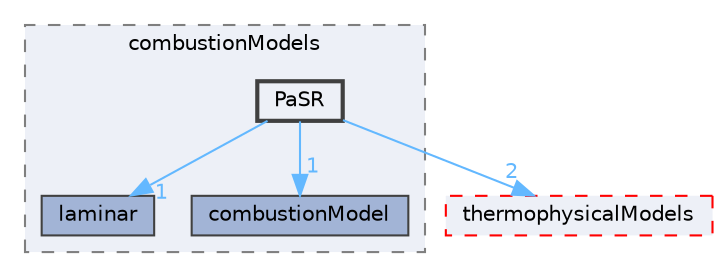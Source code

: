 digraph "src/combustionModels/PaSR"
{
 // LATEX_PDF_SIZE
  bgcolor="transparent";
  edge [fontname=Helvetica,fontsize=10,labelfontname=Helvetica,labelfontsize=10];
  node [fontname=Helvetica,fontsize=10,shape=box,height=0.2,width=0.4];
  compound=true
  subgraph clusterdir_a28bb8a003fe9b05e061f79ecbbcb476 {
    graph [ bgcolor="#edf0f7", pencolor="grey50", label="combustionModels", fontname=Helvetica,fontsize=10 style="filled,dashed", URL="dir_a28bb8a003fe9b05e061f79ecbbcb476.html",tooltip=""]
  dir_2dfe41d728f7a75a713ec0aee78ac9bb [label="laminar", fillcolor="#a2b4d6", color="grey25", style="filled", URL="dir_2dfe41d728f7a75a713ec0aee78ac9bb.html",tooltip=""];
  dir_cf7b61e9dee2eed7a2c89936088862b3 [label="combustionModel", fillcolor="#a2b4d6", color="grey25", style="filled", URL="dir_cf7b61e9dee2eed7a2c89936088862b3.html",tooltip=""];
  dir_8b369a4856991f089c7a60769278e7f4 [label="PaSR", fillcolor="#edf0f7", color="grey25", style="filled,bold", URL="dir_8b369a4856991f089c7a60769278e7f4.html",tooltip=""];
  }
  dir_2778d089ec5c4f66810b11f753867003 [label="thermophysicalModels", fillcolor="#edf0f7", color="red", style="filled,dashed", URL="dir_2778d089ec5c4f66810b11f753867003.html",tooltip=""];
  dir_8b369a4856991f089c7a60769278e7f4->dir_2778d089ec5c4f66810b11f753867003 [headlabel="2", labeldistance=1.5 headhref="dir_002813_004022.html" href="dir_002813_004022.html" color="steelblue1" fontcolor="steelblue1"];
  dir_8b369a4856991f089c7a60769278e7f4->dir_2dfe41d728f7a75a713ec0aee78ac9bb [headlabel="1", labeldistance=1.5 headhref="dir_002813_002080.html" href="dir_002813_002080.html" color="steelblue1" fontcolor="steelblue1"];
  dir_8b369a4856991f089c7a60769278e7f4->dir_cf7b61e9dee2eed7a2c89936088862b3 [headlabel="1", labeldistance=1.5 headhref="dir_002813_000547.html" href="dir_002813_000547.html" color="steelblue1" fontcolor="steelblue1"];
}
